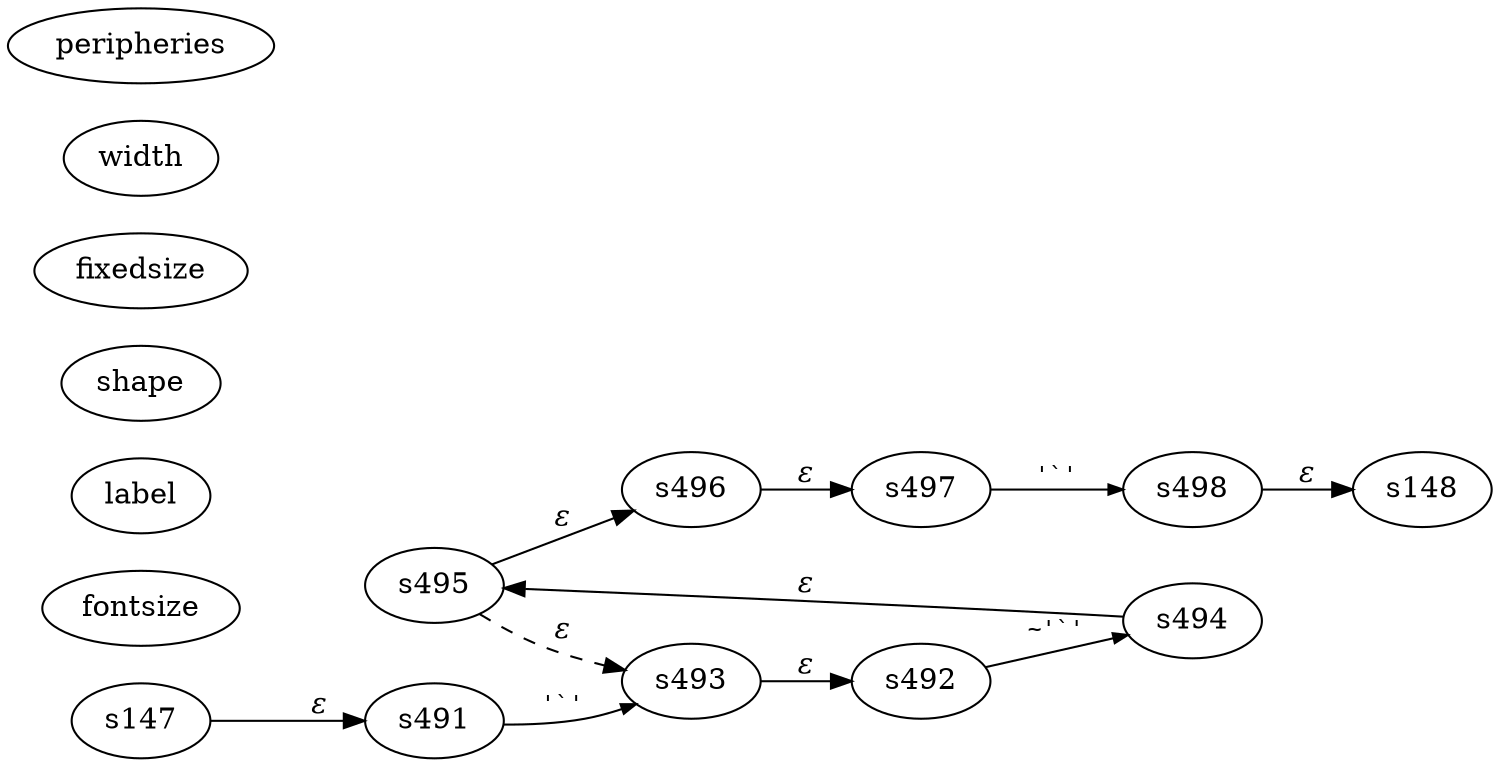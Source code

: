 digraph ATN {
rankdir=LR;
s148{fontsize:11, label:"148", shape:"doublecircle", fixedsize:true, width:.6};
s496{fontsize:11,label:"496", shape:"circle", fixedsize:true, width:.55, peripheries:1};
s497{fontsize:11,label:"497", shape:"circle", fixedsize:true, width:.55, peripheries:1};
s498{fontsize:11,label:"498", shape:"circle", fixedsize:true, width:.55, peripheries:1};
s147{fontsize:11,label:"147", shape:"circle", fixedsize:true, width:.55, peripheries:1};
s491{fontsize:11,label:"491", shape:"circle", fixedsize:true, width:.55, peripheries:1};
s492{fontsize:11,label:"492", shape:"circle", fixedsize:true, width:.55, peripheries:1};
s493{fontsize:11,label:"&rarr;\n493+", shape:"circle", fixedsize:true, width:.55, peripheries:1};
s494{fontsize:11,label:"&larr;\n494", shape:"circle", fixedsize:true, width:.55, peripheries:1};
s495{fontsize:11,label:"{495+\nd=10|{<p0>|<p1>}}", shape:"record", fixedsize:false, peripheries:1};
s147 -> s491 [fontname="Times-Italic", label="&epsilon;"];
s491 -> s493 [fontsize=11, fontname="Courier", arrowsize=.7, label = "'`'", arrowhead = normal];
s493 -> s492 [fontname="Times-Italic", label="&epsilon;"];
s492 -> s494 [fontsize=11, fontname="Courier", arrowsize=.7, label = "~'`'", arrowhead = normal];
s494 -> s495 [fontname="Times-Italic", label="&epsilon;"];
s495:p0 -> s493 [fontname="Times-Italic", label="&epsilon;", style="dashed"];
s495:p1 -> s496 [fontname="Times-Italic", label="&epsilon;"];
s496 -> s497 [fontname="Times-Italic", label="&epsilon;"];
s497 -> s498 [fontsize=11, fontname="Courier", arrowsize=.7, label = "'`'", arrowhead = normal];
s498 -> s148 [fontname="Times-Italic", label="&epsilon;"];
}